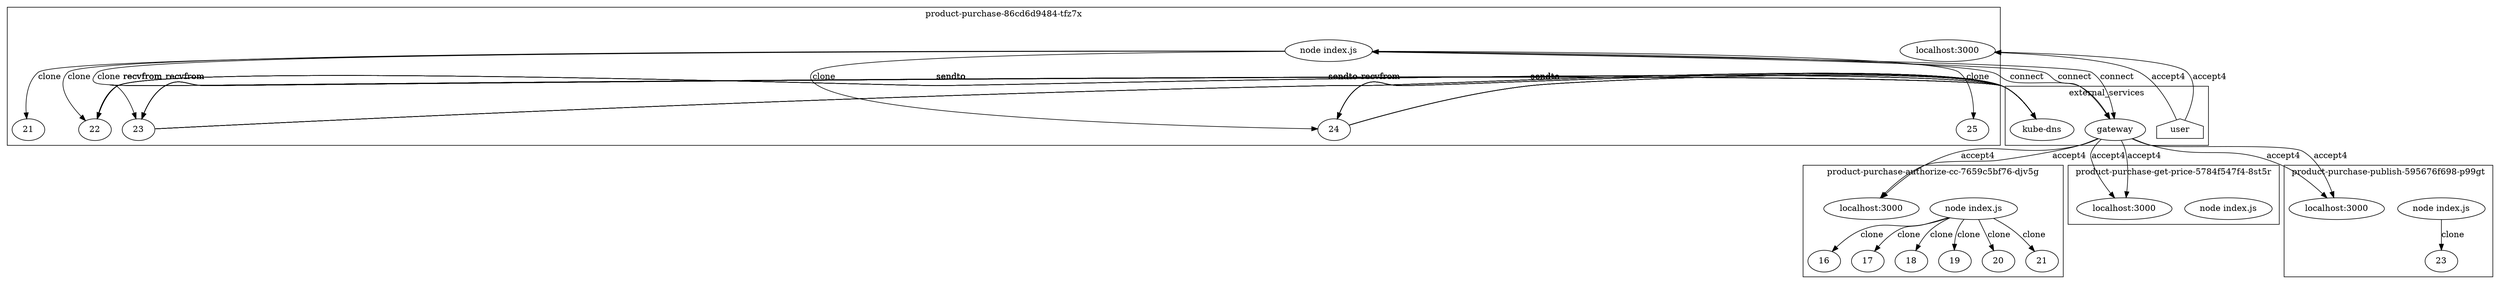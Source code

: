 digraph G {
	subgraph "cluster_ product-purchase-authorize-cc-7659c5bf76-djv5g " {
		label=" product-purchase-authorize-cc-7659c5bf76-djv5g "
		16855 [label="node index.js"]
		16855 -> 16890 [label=clone]
		16855 -> 16898 [label=clone]
		16855 -> 16905 [label=clone]
		16855 -> 16912 [label=clone]
		16855 -> 16919 [label=clone]
		16855 -> 17025 [label=clone]
		"product-purchase-authorize-cc_localhost_3000" [label="localhost:3000"]
		"product-purchase-authorize-cc_localhost_3000" [label="localhost:3000"]
		16890 [label=16]
		16898 [label=17]
		16905 [label=18]
		16912 [label=19]
		16919 [label=20]
		17025 [label=21]
	}
	subgraph "cluster_ product-purchase-86cd6d9484-tfz7x " {
		label=" product-purchase-86cd6d9484-tfz7x "
		17602 [label="node index.js"]
		17602 -> 17774 [label=clone]
		"product-purchase_localhost_3000" [label="localhost:3000"]
		"product-purchase_localhost_3000" [label="localhost:3000"]
		17602 -> 20551 [label=clone]
		17602 -> 20558 [label=clone]
		17602 -> 20563 [label=clone]
		17602 -> 20570 [label=clone]
		17774 [label=21]
		20551 [label=22]
		20558 [label=23]
		20563 [label=24]
		20570 [label=25]
	}
	subgraph "cluster_ product-purchase-get-price-5784f547f4-8st5r " {
		label=" product-purchase-get-price-5784f547f4-8st5r "
		18665 [label="node index.js"]
		"product-purchase-get-price_localhost_3000" [label="localhost:3000"]
		"product-purchase-get-price_localhost_3000" [label="localhost:3000"]
	}
	subgraph "cluster_ product-purchase-publish-595676f698-p99gt " {
		label=" product-purchase-publish-595676f698-p99gt "
		20143 [label="node index.js"]
		20143 -> 20281 [label=clone]
		"product-purchase-publish_localhost_3000" [label="localhost:3000"]
		"product-purchase-publish_localhost_3000" [label="localhost:3000"]
		20281 [label=23]
	}
	subgraph cluster_services {
		label=external_services
		user [shape=house]
		"10.107.89.58_8080" -> "product-purchase-authorize-cc_localhost_3000" [label=accept4]
		"10.107.89.58_8080" -> "product-purchase-authorize-cc_localhost_3000" [label=accept4]
		user -> "product-purchase_localhost_3000" [label=accept4]
		user -> "product-purchase_localhost_3000" [label=accept4]
		"10.107.89.58_8080" [label=gateway]
		17602 -> "10.107.89.58_8080" [label=connect dir=both]
		"10.107.89.58_8080" [label=gateway]
		17602 -> "10.107.89.58_8080" [label=connect dir=both]
		"10.107.89.58_8080" [label=gateway]
		17602 -> "10.107.89.58_8080" [label=connect dir=both]
		"10.96.0.10_53" [label="kube-dns"]
		20551 -> "10.96.0.10_53" [label=sendto]
		"10.96.0.10_53" [label="kube-dns"]
		20551 -> "10.96.0.10_53" [label=sendto]
		"10.96.0.10_53" [label="kube-dns"]
		"10.96.0.10_53" -> 20551 [label=recvfrom]
		"10.96.0.10_53" [label="kube-dns"]
		"10.96.0.10_53" -> 20551 [label=recvfrom]
		"10.96.0.10_53" [label="kube-dns"]
		20551 -> "10.96.0.10_53" [label=sendto]
		"10.96.0.10_53" [label="kube-dns"]
		20551 -> "10.96.0.10_53" [label=sendto]
		"10.96.0.10_53" [label="kube-dns"]
		"10.96.0.10_53" -> 20551 [label=recvfrom]
		"10.96.0.10_53" [label="kube-dns"]
		"10.96.0.10_53" -> 20551 [label=recvfrom]
		"10.96.0.10_53" [label="kube-dns"]
		20551 -> "10.96.0.10_53" [label=sendto]
		"10.96.0.10_53" [label="kube-dns"]
		20551 -> "10.96.0.10_53" [label=sendto]
		"10.96.0.10_53" [label="kube-dns"]
		"10.96.0.10_53" -> 20551 [label=recvfrom]
		"10.96.0.10_53" [label="kube-dns"]
		"10.96.0.10_53" -> 20551 [label=recvfrom]
		"10.96.0.10_53" [label="kube-dns"]
		20551 -> "10.96.0.10_53" [label=sendto]
		"10.96.0.10_53" [label="kube-dns"]
		20551 -> "10.96.0.10_53" [label=sendto]
		"10.96.0.10_53" [label="kube-dns"]
		"10.96.0.10_53" -> 20551 [label=recvfrom]
		"10.96.0.10_53" [label="kube-dns"]
		"10.96.0.10_53" -> 20551 [label=recvfrom]
		"10.96.0.10_53" [label="kube-dns"]
		20558 -> "10.96.0.10_53" [label=sendto]
		"10.96.0.10_53" [label="kube-dns"]
		20558 -> "10.96.0.10_53" [label=sendto]
		"10.96.0.10_53" [label="kube-dns"]
		"10.96.0.10_53" -> 20558 [label=recvfrom]
		"10.96.0.10_53" [label="kube-dns"]
		"10.96.0.10_53" -> 20558 [label=recvfrom]
		"10.96.0.10_53" [label="kube-dns"]
		20558 -> "10.96.0.10_53" [label=sendto]
		"10.96.0.10_53" [label="kube-dns"]
		20558 -> "10.96.0.10_53" [label=sendto]
		"10.96.0.10_53" [label="kube-dns"]
		"10.96.0.10_53" -> 20558 [label=recvfrom]
		"10.96.0.10_53" [label="kube-dns"]
		"10.96.0.10_53" -> 20558 [label=recvfrom]
		"10.96.0.10_53" [label="kube-dns"]
		20558 -> "10.96.0.10_53" [label=sendto]
		"10.96.0.10_53" [label="kube-dns"]
		20558 -> "10.96.0.10_53" [label=sendto]
		"10.96.0.10_53" [label="kube-dns"]
		"10.96.0.10_53" -> 20558 [label=recvfrom]
		"10.96.0.10_53" [label="kube-dns"]
		"10.96.0.10_53" -> 20558 [label=recvfrom]
		"10.96.0.10_53" [label="kube-dns"]
		20558 -> "10.96.0.10_53" [label=sendto]
		"10.96.0.10_53" [label="kube-dns"]
		20558 -> "10.96.0.10_53" [label=sendto]
		"10.96.0.10_53" [label="kube-dns"]
		"10.96.0.10_53" -> 20558 [label=recvfrom]
		"10.96.0.10_53" [label="kube-dns"]
		"10.96.0.10_53" -> 20558 [label=recvfrom]
		"10.96.0.10_53" [label="kube-dns"]
		20563 -> "10.96.0.10_53" [label=sendto]
		"10.96.0.10_53" [label="kube-dns"]
		20563 -> "10.96.0.10_53" [label=sendto]
		"10.96.0.10_53" [label="kube-dns"]
		"10.96.0.10_53" -> 20563 [label=recvfrom]
		"10.96.0.10_53" [label="kube-dns"]
		"10.96.0.10_53" -> 20563 [label=recvfrom]
		"10.96.0.10_53" [label="kube-dns"]
		20563 -> "10.96.0.10_53" [label=sendto]
		"10.96.0.10_53" [label="kube-dns"]
		20563 -> "10.96.0.10_53" [label=sendto]
		"10.96.0.10_53" [label="kube-dns"]
		"10.96.0.10_53" -> 20563 [label=recvfrom]
		"10.96.0.10_53" [label="kube-dns"]
		"10.96.0.10_53" -> 20563 [label=recvfrom]
		"10.96.0.10_53" [label="kube-dns"]
		20563 -> "10.96.0.10_53" [label=sendto]
		"10.96.0.10_53" [label="kube-dns"]
		20563 -> "10.96.0.10_53" [label=sendto]
		"10.96.0.10_53" [label="kube-dns"]
		"10.96.0.10_53" -> 20563 [label=recvfrom]
		"10.96.0.10_53" [label="kube-dns"]
		"10.96.0.10_53" -> 20563 [label=recvfrom]
		"10.96.0.10_53" [label="kube-dns"]
		20563 -> "10.96.0.10_53" [label=sendto]
		"10.96.0.10_53" [label="kube-dns"]
		20563 -> "10.96.0.10_53" [label=sendto]
		"10.96.0.10_53" [label="kube-dns"]
		"10.96.0.10_53" -> 20563 [label=recvfrom]
		"10.96.0.10_53" [label="kube-dns"]
		"10.96.0.10_53" -> 20563 [label=recvfrom]
		"10.107.89.58_8080" -> "product-purchase-get-price_localhost_3000" [label=accept4]
		"10.107.89.58_8080" -> "product-purchase-get-price_localhost_3000" [label=accept4]
		"10.107.89.58_8080" -> "product-purchase-publish_localhost_3000" [label=accept4]
		"10.107.89.58_8080" -> "product-purchase-publish_localhost_3000" [label=accept4]
	}
}
